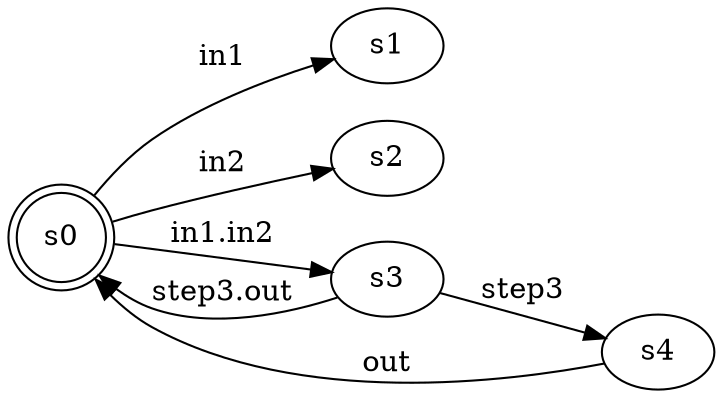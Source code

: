 digraph scp15_v3b { 
  rankdir="LR"
  s0 [ shape="doublecircle" ]
  s0->s1 [
    label= "in1"
  ] ;
  s0->s2 [
    label= "in2"
  ] ;
  s0->s3 [
    label= "in1.in2"
  ] ;
  s3->s4 [
    label= "step3"
  ] ;
  s3->s0 [
    label= "step3.out"
  ] ;
  s4->s0 [
    label= "out"
  ] ;
}

